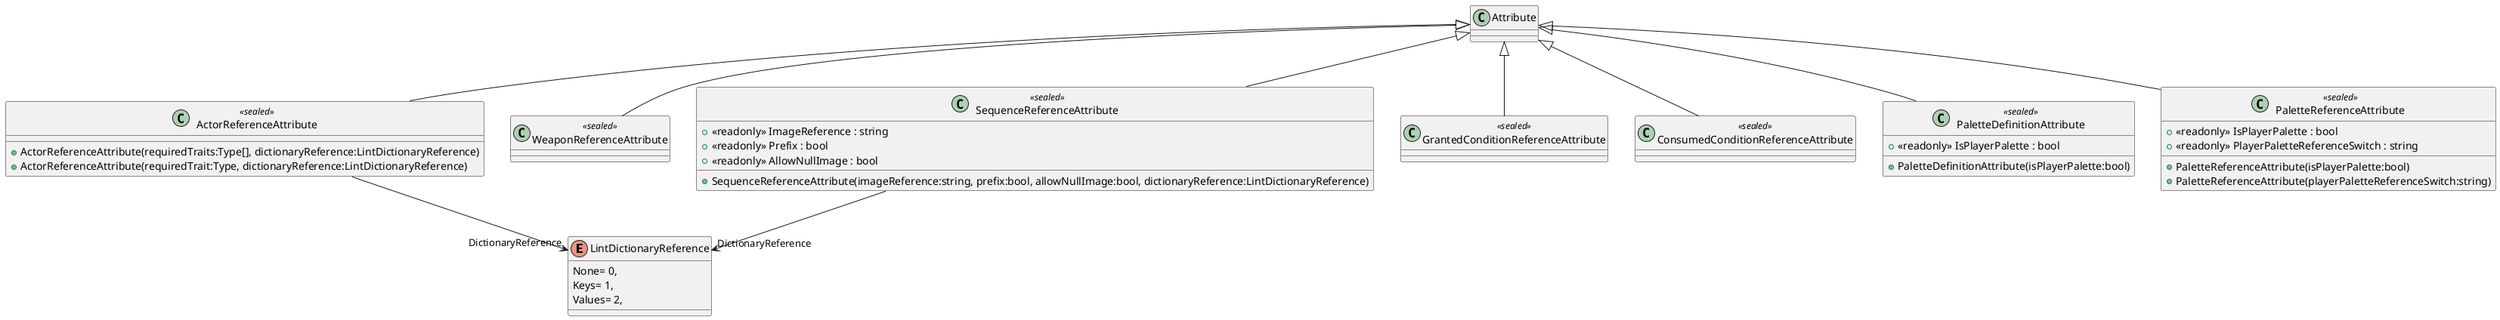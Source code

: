 @startuml
enum LintDictionaryReference {
    None= 0,
    Keys= 1,
    Values= 2,
}
class ActorReferenceAttribute <<sealed>> {
    + ActorReferenceAttribute(requiredTraits:Type[], dictionaryReference:LintDictionaryReference)
    + ActorReferenceAttribute(requiredTrait:Type, dictionaryReference:LintDictionaryReference)
}
class WeaponReferenceAttribute <<sealed>> {
}
class SequenceReferenceAttribute <<sealed>> {
    + <<readonly>> ImageReference : string
    + <<readonly>> Prefix : bool
    + <<readonly>> AllowNullImage : bool
    + SequenceReferenceAttribute(imageReference:string, prefix:bool, allowNullImage:bool, dictionaryReference:LintDictionaryReference)
}
class GrantedConditionReferenceAttribute <<sealed>> {
}
class ConsumedConditionReferenceAttribute <<sealed>> {
}
class PaletteDefinitionAttribute <<sealed>> {
    + <<readonly>> IsPlayerPalette : bool
    + PaletteDefinitionAttribute(isPlayerPalette:bool)
}
class PaletteReferenceAttribute <<sealed>> {
    + <<readonly>> IsPlayerPalette : bool
    + PaletteReferenceAttribute(isPlayerPalette:bool)
    + <<readonly>> PlayerPaletteReferenceSwitch : string
    + PaletteReferenceAttribute(playerPaletteReferenceSwitch:string)
}
Attribute <|-- ActorReferenceAttribute
ActorReferenceAttribute --> "DictionaryReference" LintDictionaryReference
Attribute <|-- WeaponReferenceAttribute
Attribute <|-- SequenceReferenceAttribute
SequenceReferenceAttribute --> "DictionaryReference" LintDictionaryReference
Attribute <|-- GrantedConditionReferenceAttribute
Attribute <|-- ConsumedConditionReferenceAttribute
Attribute <|-- PaletteDefinitionAttribute
Attribute <|-- PaletteReferenceAttribute
@enduml
